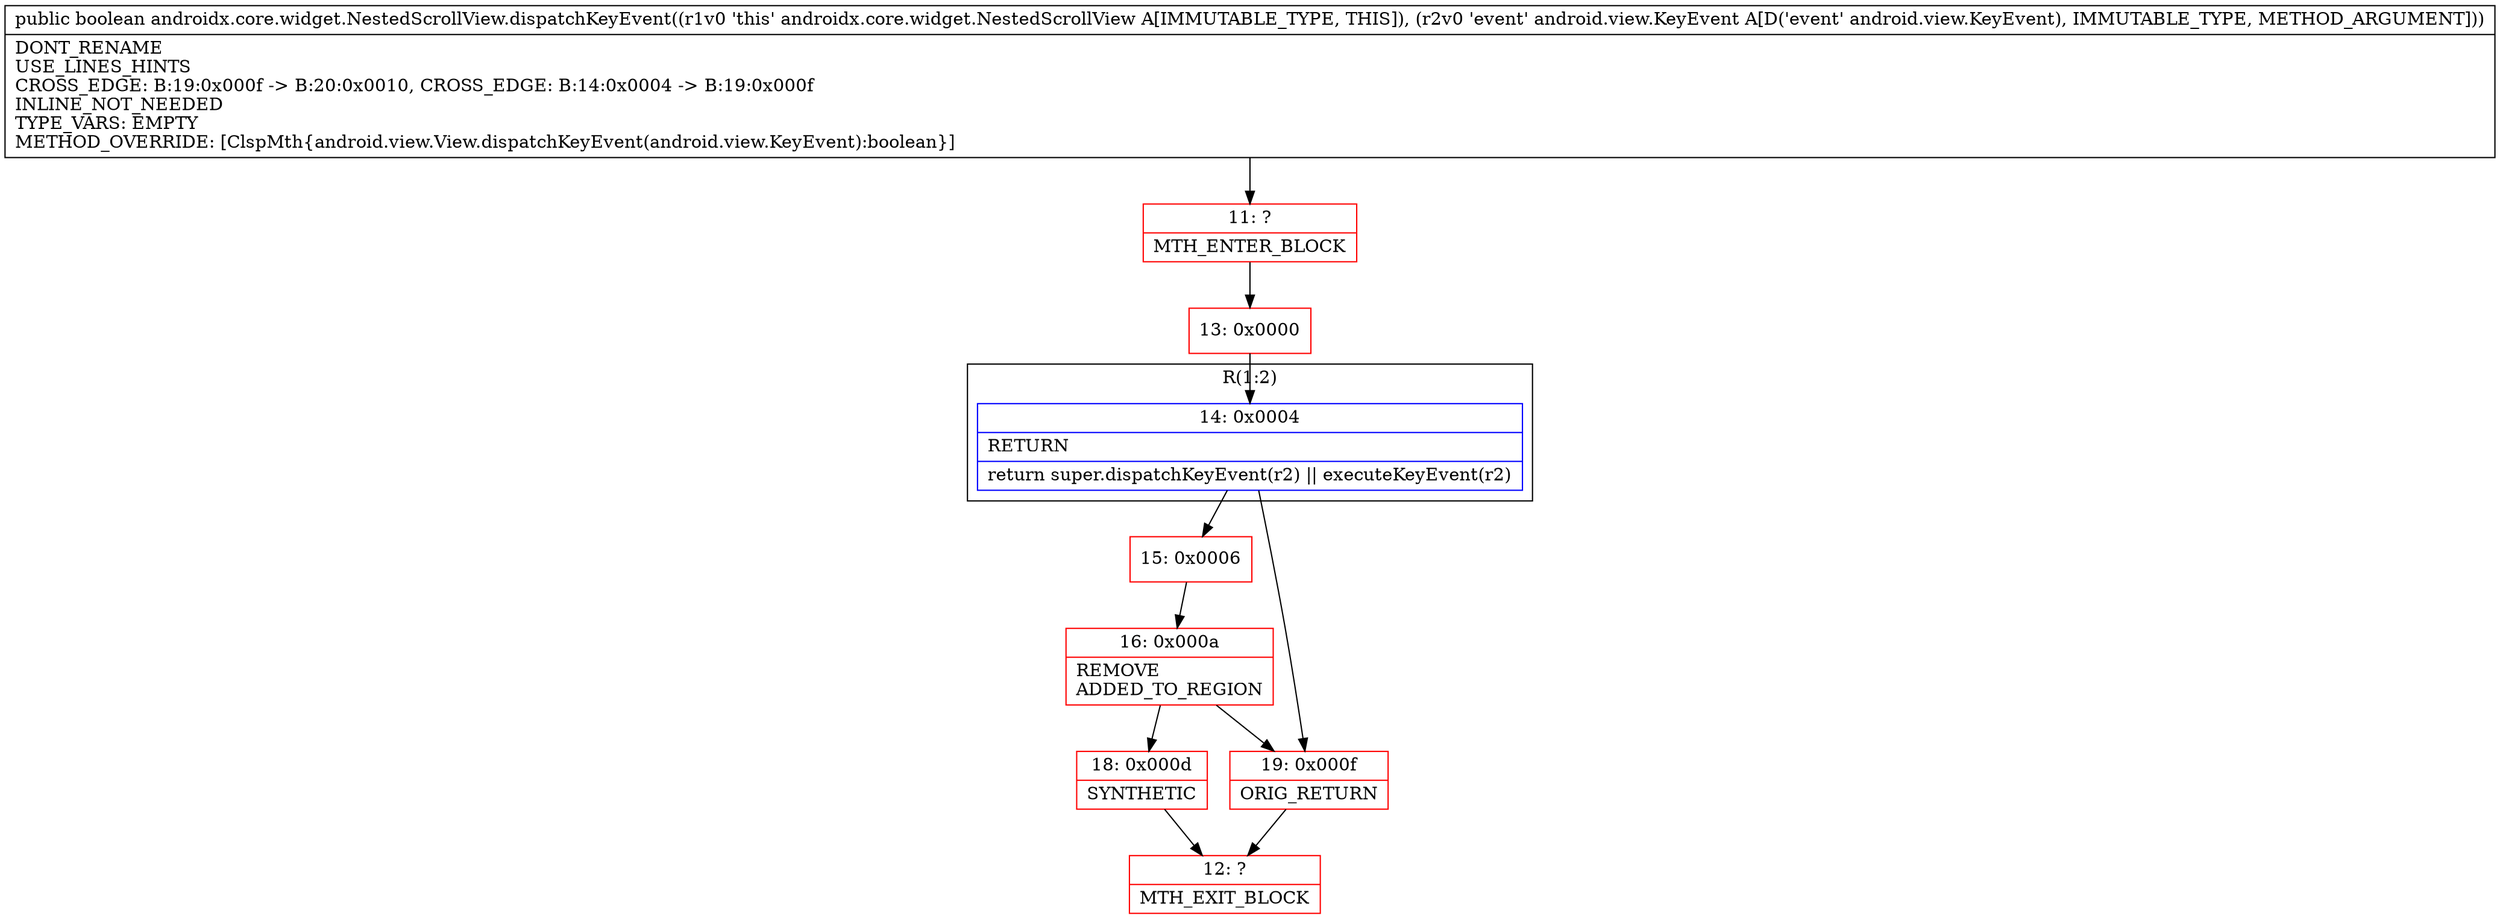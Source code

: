 digraph "CFG forandroidx.core.widget.NestedScrollView.dispatchKeyEvent(Landroid\/view\/KeyEvent;)Z" {
subgraph cluster_Region_243627975 {
label = "R(1:2)";
node [shape=record,color=blue];
Node_14 [shape=record,label="{14\:\ 0x0004|RETURN\l|return super.dispatchKeyEvent(r2) \|\| executeKeyEvent(r2)\l}"];
}
Node_11 [shape=record,color=red,label="{11\:\ ?|MTH_ENTER_BLOCK\l}"];
Node_13 [shape=record,color=red,label="{13\:\ 0x0000}"];
Node_15 [shape=record,color=red,label="{15\:\ 0x0006}"];
Node_16 [shape=record,color=red,label="{16\:\ 0x000a|REMOVE\lADDED_TO_REGION\l}"];
Node_18 [shape=record,color=red,label="{18\:\ 0x000d|SYNTHETIC\l}"];
Node_12 [shape=record,color=red,label="{12\:\ ?|MTH_EXIT_BLOCK\l}"];
Node_19 [shape=record,color=red,label="{19\:\ 0x000f|ORIG_RETURN\l}"];
MethodNode[shape=record,label="{public boolean androidx.core.widget.NestedScrollView.dispatchKeyEvent((r1v0 'this' androidx.core.widget.NestedScrollView A[IMMUTABLE_TYPE, THIS]), (r2v0 'event' android.view.KeyEvent A[D('event' android.view.KeyEvent), IMMUTABLE_TYPE, METHOD_ARGUMENT]))  | DONT_RENAME\lUSE_LINES_HINTS\lCROSS_EDGE: B:19:0x000f \-\> B:20:0x0010, CROSS_EDGE: B:14:0x0004 \-\> B:19:0x000f\lINLINE_NOT_NEEDED\lTYPE_VARS: EMPTY\lMETHOD_OVERRIDE: [ClspMth\{android.view.View.dispatchKeyEvent(android.view.KeyEvent):boolean\}]\l}"];
MethodNode -> Node_11;Node_14 -> Node_15;
Node_14 -> Node_19;
Node_11 -> Node_13;
Node_13 -> Node_14;
Node_15 -> Node_16;
Node_16 -> Node_18;
Node_16 -> Node_19;
Node_18 -> Node_12;
Node_19 -> Node_12;
}

